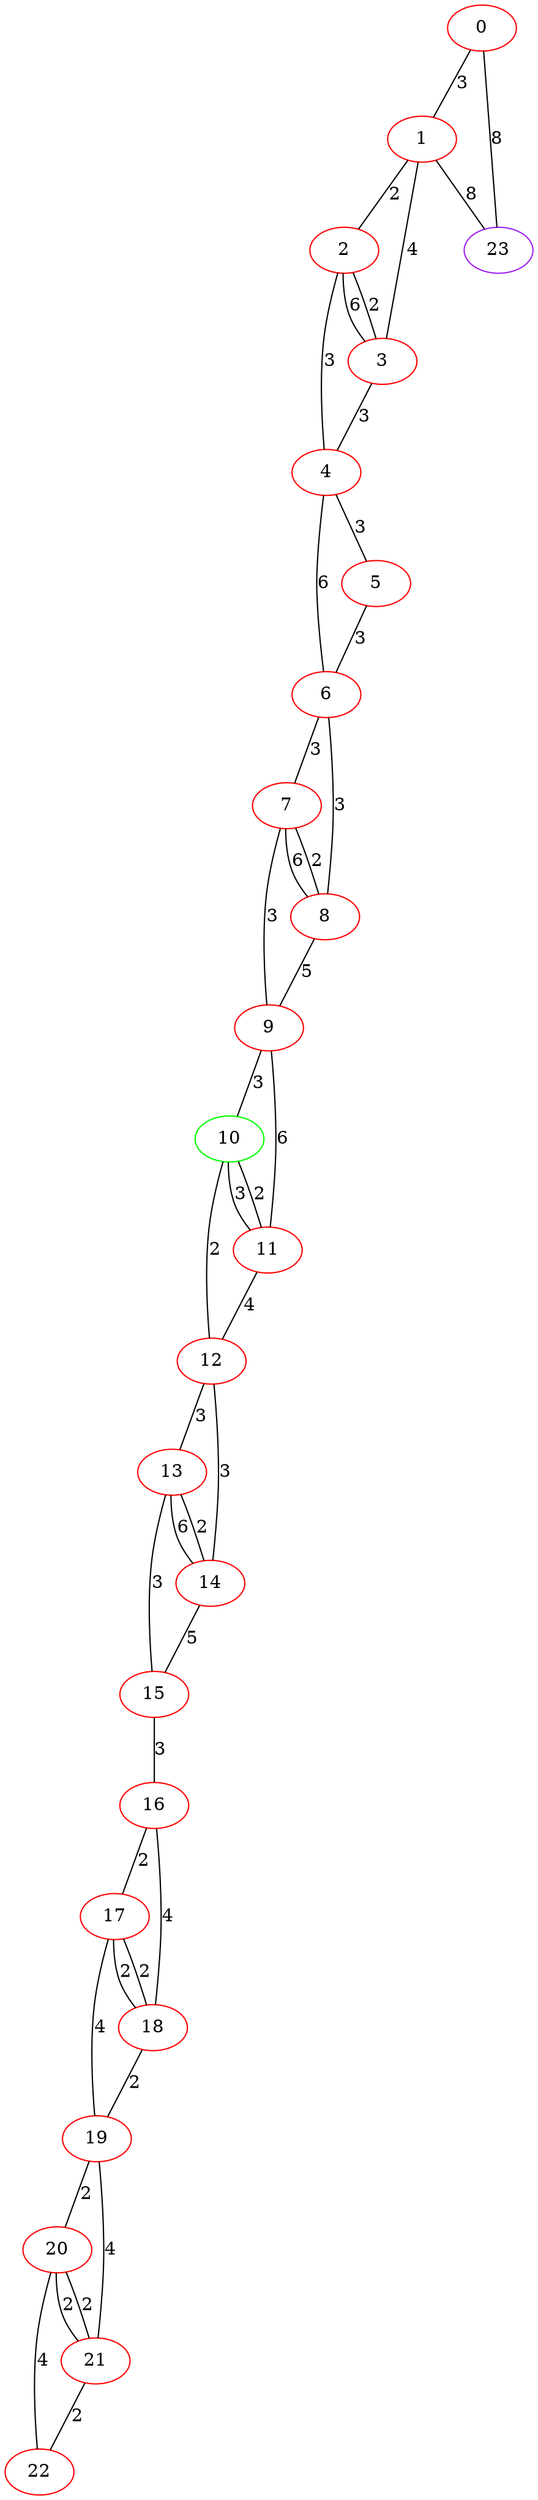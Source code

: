 graph "" {
0 [color=red, weight=1];
1 [color=red, weight=1];
2 [color=red, weight=1];
3 [color=red, weight=1];
4 [color=red, weight=1];
5 [color=red, weight=1];
6 [color=red, weight=1];
7 [color=red, weight=1];
8 [color=red, weight=1];
9 [color=red, weight=1];
10 [color=green, weight=2];
11 [color=red, weight=1];
12 [color=red, weight=1];
13 [color=red, weight=1];
14 [color=red, weight=1];
15 [color=red, weight=1];
16 [color=red, weight=1];
17 [color=red, weight=1];
18 [color=red, weight=1];
19 [color=red, weight=1];
20 [color=red, weight=1];
21 [color=red, weight=1];
22 [color=red, weight=1];
23 [color=purple, weight=4];
0 -- 1  [key=0, label=3];
0 -- 23  [key=0, label=8];
1 -- 2  [key=0, label=2];
1 -- 3  [key=0, label=4];
1 -- 23  [key=0, label=8];
2 -- 3  [key=0, label=6];
2 -- 3  [key=1, label=2];
2 -- 4  [key=0, label=3];
3 -- 4  [key=0, label=3];
4 -- 5  [key=0, label=3];
4 -- 6  [key=0, label=6];
5 -- 6  [key=0, label=3];
6 -- 8  [key=0, label=3];
6 -- 7  [key=0, label=3];
7 -- 8  [key=0, label=6];
7 -- 8  [key=1, label=2];
7 -- 9  [key=0, label=3];
8 -- 9  [key=0, label=5];
9 -- 10  [key=0, label=3];
9 -- 11  [key=0, label=6];
10 -- 11  [key=0, label=3];
10 -- 11  [key=1, label=2];
10 -- 12  [key=0, label=2];
11 -- 12  [key=0, label=4];
12 -- 13  [key=0, label=3];
12 -- 14  [key=0, label=3];
13 -- 14  [key=0, label=6];
13 -- 14  [key=1, label=2];
13 -- 15  [key=0, label=3];
14 -- 15  [key=0, label=5];
15 -- 16  [key=0, label=3];
16 -- 17  [key=0, label=2];
16 -- 18  [key=0, label=4];
17 -- 18  [key=0, label=2];
17 -- 18  [key=1, label=2];
17 -- 19  [key=0, label=4];
18 -- 19  [key=0, label=2];
19 -- 20  [key=0, label=2];
19 -- 21  [key=0, label=4];
20 -- 21  [key=0, label=2];
20 -- 21  [key=1, label=2];
20 -- 22  [key=0, label=4];
21 -- 22  [key=0, label=2];
}
